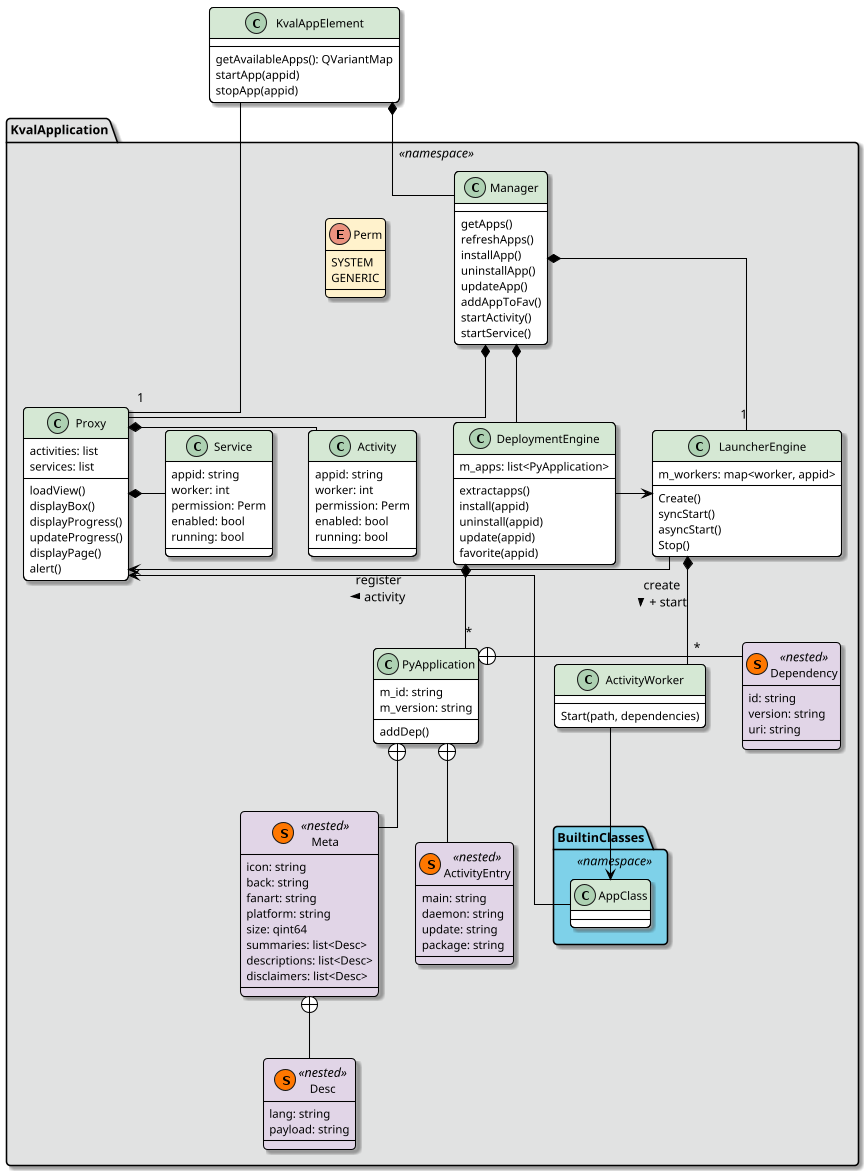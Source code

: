 @startuml
' PyApplication Framework:

' === Introduction 
' Design a plug-in system for Kval application that extends Kval to several new 
' external applications:

' 1- System Applications:
'     As Kval may run on several environement, this implies different ways of handling some subtilities
'     (Settings for instance may be extented to an external plug-in settings system
'     (firmware update, new I/O (blutooth, videogame controllers...))).
' 2- Generic Applications:
'     Those are the generic applications that may be extented to Kval(Video applications,
'     new applications, game applications...)

' === Requirements
' 1- PyApplication should provide a json config file, this file should contain all the launch points
' as well as all the meta data related to the appication (Refers to app.json template TODO: add config template).

' 2- ApplicationManager will install the application and make it available to the user through UI.

' 3- Python applications may use the builtin python module, as those module will be exposed to all python 
' applications before the startup of the function.

' 4- System PyApplication have more priveledges than generic application though, 
' they may invoke a popup box during the UI lifetime
' (Exp: Firmware update, user reboot request, subscription message ...)

' 6- Generic application are allowed to manipulate their own application user interface,
' beyond that scope they are not allowed to invoke or use any core system resources, the only
' acceptable resource is the alert system, in the latter particular case, generic application
' may display an alert at any point during the lifetime of the UI.

' 7- Kval should expose application classes to interact with several componenet:
'     - User Interface (Item, DiagBox, )
'     - Media Player
'     - Secure Engine
'     - Async Actions
'     - System Core Notifiyer
'     - System Settings Extender
'     - PyApplication settings Manipulator
' skinparam defaultFontName       "Verdana"
skinparam defaultFontSize       12
skinparam dpi                   100
skinparam shadowing             true
skinparam roundcorner           8
skinparam ParticipantPadding    40
skinparam BoxPadding            40
skinparam ArrowColor            #000000
skinparam Linetype              ortho

skinparam Class {
    FontColor #000000
    BorderColor #000000
    BackgroundColor #FFFFFF
    HeaderBackgroundColor #d5e8d4
    StereotypeFontColor #000000
    BorderThickness 1
    AttributeFontColor #000000
    AttributeFontSize 11
}

namespace KvalApplication << namespace >> #E1E2E2 {
class Manager {
    getApps()
    refreshApps()
    installApp()
    uninstallApp()
    updateApp()
    addAppToFav()
    startActivity()
    startService()
}

enum Perm #fff2cc {
SYSTEM
GENERIC
}

class LauncherEngine {
    m_workers: map<worker, appid>
    Create()
    syncStart()
    asyncStart()
    Stop()
}

class DeploymentEngine {
    m_apps: list<PyApplication>
    extractapps()
    install(appid)
    uninstall(appid)
    update(appid)
    favorite(appid)
}
class Proxy {
    activities: list
    services: list
    loadView()
    displayBox()
    displayProgress()
    updateProgress()
    displayPage()
    alert()
}

class Activity {
    appid: string
    worker: int
    permission: Perm
    enabled: bool
    running: bool
}

class Service {
    appid: string
    worker: int
    permission: Perm
    enabled: bool
    running: bool
}

class ActivityWorker {
    Start(path, dependencies)
}

namespace BuiltinClasses << namespace >> #7ED1E9 {
}

Class PyApplication {
    m_id: string
    m_version: string
    addDep()
}
class ActivityEntry << (S, #FF7700) nested >> #e1d5e7 {
    main: string
    daemon: string
    update: string
    package: string
}
class Dependency << (S, #FF7700) nested >> #e1d5e7 {
    id: string
    version: string
    uri: string
}
class Desc << (S, #FF7700) nested >> #e1d5e7{
    lang: string
    payload: string
}
class Meta << (S, #FF7700) nested >> #e1d5e7{
    icon: string
    back: string
    fanart: string
    platform: string
    size: qint64
    summaries: list<Desc>
    descriptions: list<Desc>
    disclaimers: list<Desc>
}

PyApplication  +-- ActivityEntry
PyApplication  +-right- Dependency
PyApplication  +-- Meta
Meta  +-- Desc

LauncherEngine *-- "*" ActivityWorker: create\n+ start >
LauncherEngine -right-> Proxy: register\nactivity >
ActivityWorker --> KvalApplication.BuiltinClasses.AppClass
KvalApplication.BuiltinClasses.AppClass -up-> Proxy


Manager *-- DeploymentEngine
Manager *-- "1" LauncherEngine
Manager *-- "1" Proxy
Proxy *-right-  Activity
Proxy *-right-  Service

DeploymentEngine -right-> LauncherEngine
DeploymentEngine *-down- "*" PyApplication

}

Class KvalAppElement {
    getAvailableApps(): QVariantMap
    startApp(appid)
    stopApp(appid)
}

KvalAppElement --- KvalApplication.Proxy
KvalAppElement *-- KvalApplication.Manager

' KvalSystemCore -- KvalApplication.CallbackRegister

@enduml
